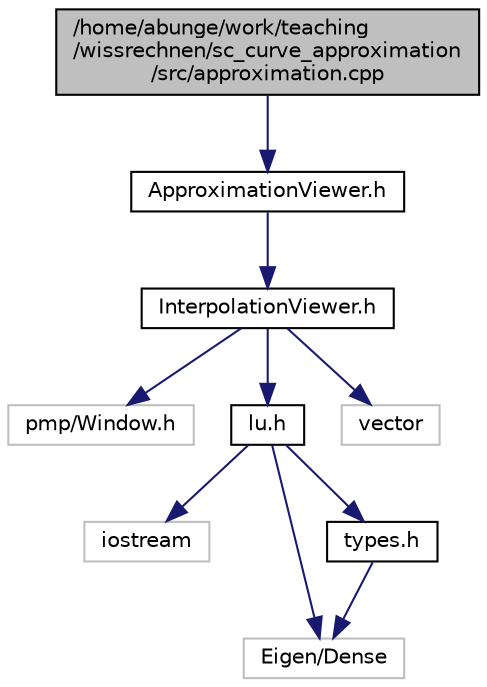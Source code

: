 digraph "/home/abunge/work/teaching/wissrechnen/sc_curve_approximation/src/approximation.cpp"
{
  edge [fontname="Helvetica",fontsize="10",labelfontname="Helvetica",labelfontsize="10"];
  node [fontname="Helvetica",fontsize="10",shape=record];
  Node0 [label="/home/abunge/work/teaching\l/wissrechnen/sc_curve_approximation\l/src/approximation.cpp",height=0.2,width=0.4,color="black", fillcolor="grey75", style="filled", fontcolor="black"];
  Node0 -> Node1 [color="midnightblue",fontsize="10",style="solid",fontname="Helvetica"];
  Node1 [label="ApproximationViewer.h",height=0.2,width=0.4,color="black", fillcolor="white", style="filled",URL="$ApproximationViewer_8h.html"];
  Node1 -> Node2 [color="midnightblue",fontsize="10",style="solid",fontname="Helvetica"];
  Node2 [label="InterpolationViewer.h",height=0.2,width=0.4,color="black", fillcolor="white", style="filled",URL="$InterpolationViewer_8h.html"];
  Node2 -> Node3 [color="midnightblue",fontsize="10",style="solid",fontname="Helvetica"];
  Node3 [label="pmp/Window.h",height=0.2,width=0.4,color="grey75", fillcolor="white", style="filled"];
  Node2 -> Node4 [color="midnightblue",fontsize="10",style="solid",fontname="Helvetica"];
  Node4 [label="lu.h",height=0.2,width=0.4,color="black", fillcolor="white", style="filled",URL="$lu_8h.html"];
  Node4 -> Node5 [color="midnightblue",fontsize="10",style="solid",fontname="Helvetica"];
  Node5 [label="iostream",height=0.2,width=0.4,color="grey75", fillcolor="white", style="filled"];
  Node4 -> Node6 [color="midnightblue",fontsize="10",style="solid",fontname="Helvetica"];
  Node6 [label="Eigen/Dense",height=0.2,width=0.4,color="grey75", fillcolor="white", style="filled"];
  Node4 -> Node7 [color="midnightblue",fontsize="10",style="solid",fontname="Helvetica"];
  Node7 [label="types.h",height=0.2,width=0.4,color="black", fillcolor="white", style="filled",URL="$types_8h.html"];
  Node7 -> Node6 [color="midnightblue",fontsize="10",style="solid",fontname="Helvetica"];
  Node2 -> Node8 [color="midnightblue",fontsize="10",style="solid",fontname="Helvetica"];
  Node8 [label="vector",height=0.2,width=0.4,color="grey75", fillcolor="white", style="filled"];
}

